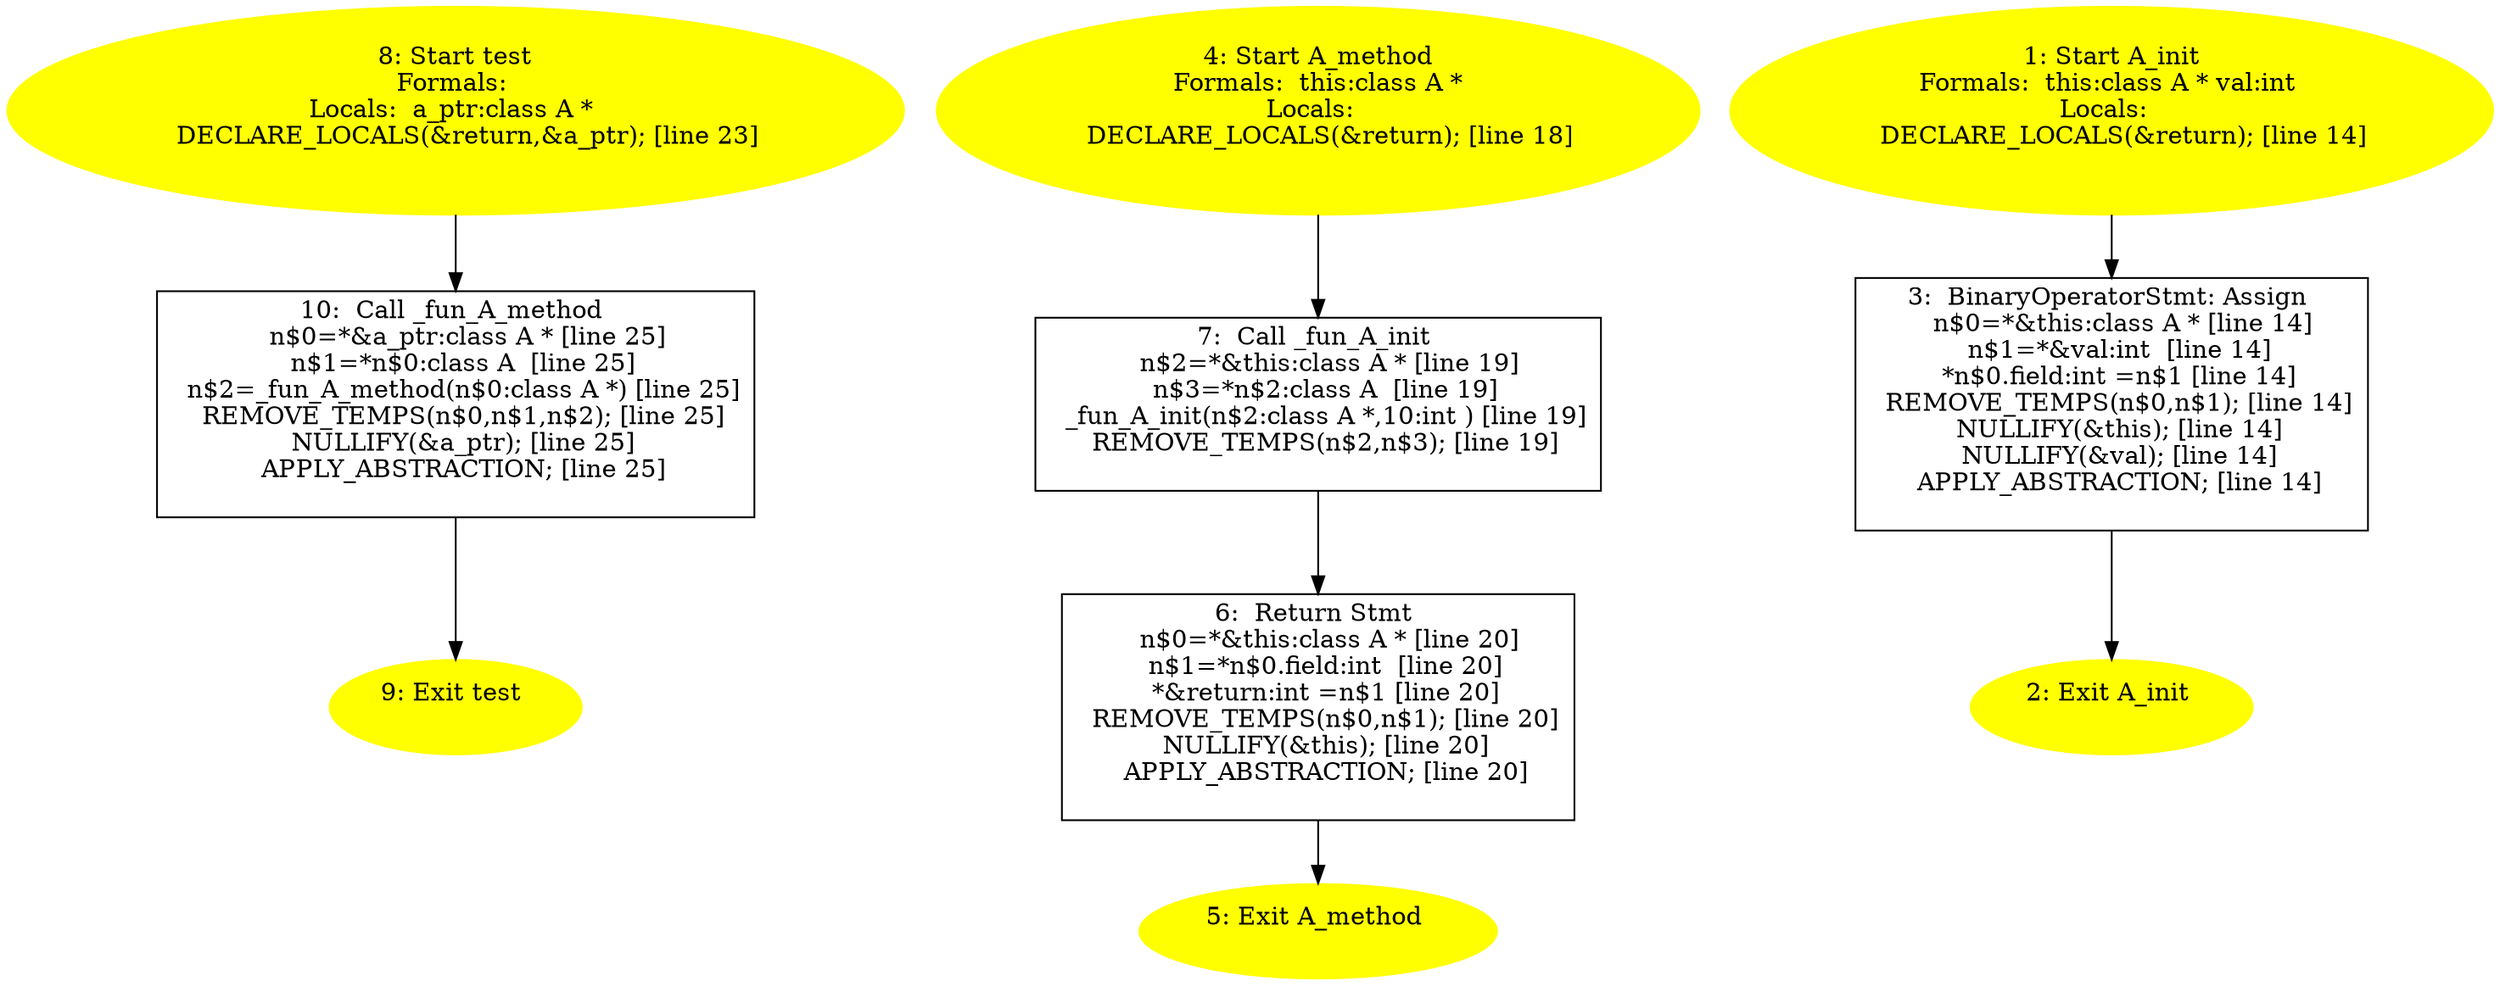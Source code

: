 /* @generated */
digraph iCFG {
10 [label="10:  Call _fun_A_method \n   n$0=*&a_ptr:class A * [line 25]\n  n$1=*n$0:class A  [line 25]\n  n$2=_fun_A_method(n$0:class A *) [line 25]\n  REMOVE_TEMPS(n$0,n$1,n$2); [line 25]\n  NULLIFY(&a_ptr); [line 25]\n  APPLY_ABSTRACTION; [line 25]\n " shape="box"]
	

	 10 -> 9 ;
9 [label="9: Exit test \n  " color=yellow style=filled]
	

8 [label="8: Start test\nFormals: \nLocals:  a_ptr:class A * \n   DECLARE_LOCALS(&return,&a_ptr); [line 23]\n " color=yellow style=filled]
	

	 8 -> 10 ;
7 [label="7:  Call _fun_A_init \n   n$2=*&this:class A * [line 19]\n  n$3=*n$2:class A  [line 19]\n  _fun_A_init(n$2:class A *,10:int ) [line 19]\n  REMOVE_TEMPS(n$2,n$3); [line 19]\n " shape="box"]
	

	 7 -> 6 ;
6 [label="6:  Return Stmt \n   n$0=*&this:class A * [line 20]\n  n$1=*n$0.field:int  [line 20]\n  *&return:int =n$1 [line 20]\n  REMOVE_TEMPS(n$0,n$1); [line 20]\n  NULLIFY(&this); [line 20]\n  APPLY_ABSTRACTION; [line 20]\n " shape="box"]
	

	 6 -> 5 ;
5 [label="5: Exit A_method \n  " color=yellow style=filled]
	

4 [label="4: Start A_method\nFormals:  this:class A *\nLocals:  \n   DECLARE_LOCALS(&return); [line 18]\n " color=yellow style=filled]
	

	 4 -> 7 ;
3 [label="3:  BinaryOperatorStmt: Assign \n   n$0=*&this:class A * [line 14]\n  n$1=*&val:int  [line 14]\n  *n$0.field:int =n$1 [line 14]\n  REMOVE_TEMPS(n$0,n$1); [line 14]\n  NULLIFY(&this); [line 14]\n  NULLIFY(&val); [line 14]\n  APPLY_ABSTRACTION; [line 14]\n " shape="box"]
	

	 3 -> 2 ;
2 [label="2: Exit A_init \n  " color=yellow style=filled]
	

1 [label="1: Start A_init\nFormals:  this:class A * val:int \nLocals:  \n   DECLARE_LOCALS(&return); [line 14]\n " color=yellow style=filled]
	

	 1 -> 3 ;
}

